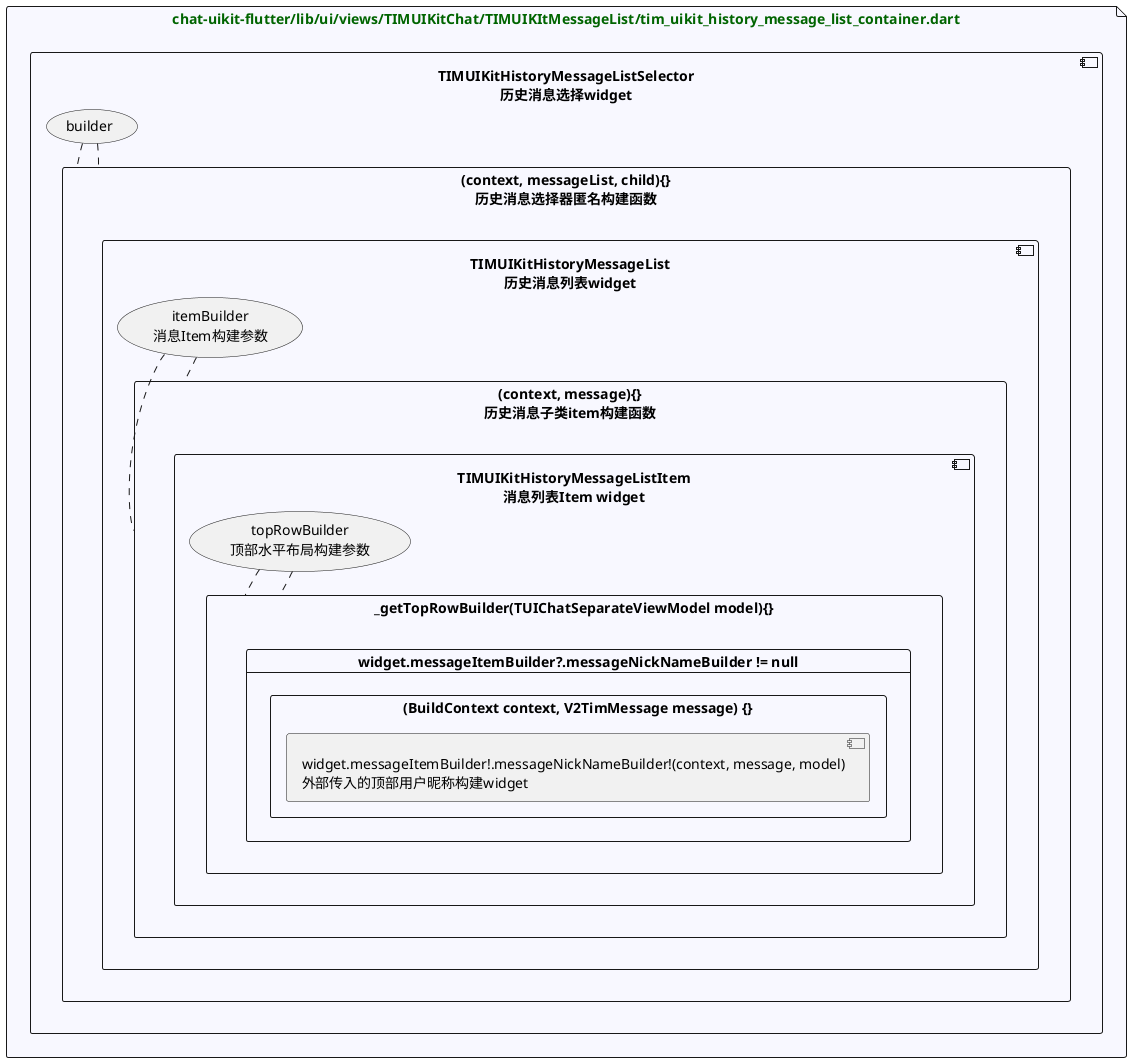 @startuml
'https://plantuml.com/use-case-diagram
'属性初始化设置
skinparam file {
    FontColor #DarkGreen
    BackgroundColor #GhostWhite
}

file chat-uikit-flutter/lib/ui/views/TIMUIKitChat/TIMUIKItMessageList/tim_uikit_history_message_list_container.dart as tim_uikit_chat_history_message_list_container_dart{
    component "TIMUIKitHistoryMessageListSelector\n历史消息选择widget" as container_selector_W{
        (builder) as selector_builder_P
        rectangle "(context, messageList, child){}\n历史消息选择器匿名构建函数" as selector_builder_M{
            component TIMUIKitHistoryMessageList\n历史消息列表widget as builder_messageList_W{
                (itemBuilder\n消息Item构建参数) as messageList_itemBuilder_P
                rectangle "(context, message){}\n历史消息子类item构建函数" as messageList_itemBuilder_M{
                    component "TIMUIKitHistoryMessageListItem\n消息列表Item widget" as itemBuilder_listItem{
                        (topRowBuilder\n顶部水平布局构建参数) as listItem_topRowBuilder_P
                        rectangle "_getTopRowBuilder(TUIChatSeparateViewModel model){}" as listItem__getTopRowBuilder_M{
                            card "widget.messageItemBuilder?.messageNickNameBuilder != null"{
                                rectangle "(BuildContext context, V2TimMessage message) {}"{
                                    [widget.messageItemBuilder!.messageNickNameBuilder!(context, message, model)\n外部传入的顶部用户昵称构建widget]
                                }
                            }
                        }
                        listItem_topRowBuilder_P .. listItem__getTopRowBuilder_M
                        listItem_topRowBuilder_P .. listItem__getTopRowBuilder_M
                    }
                }
                messageList_itemBuilder_P .. messageList_itemBuilder_M
                messageList_itemBuilder_P .. messageList_itemBuilder_M
            }
        }
        selector_builder_P .. selector_builder_M
        selector_builder_P .. selector_builder_M
    }
}
@enduml